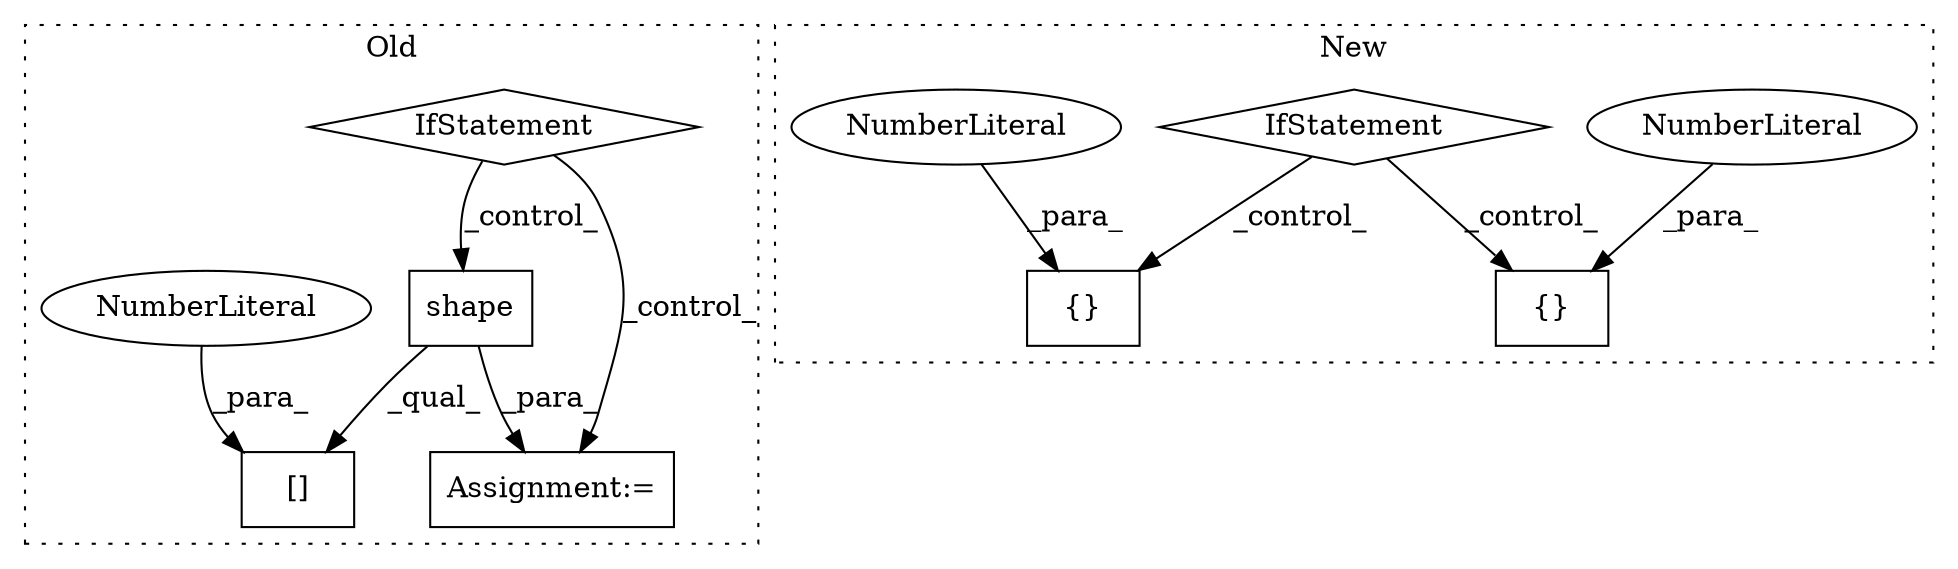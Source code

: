digraph G {
subgraph cluster0 {
1 [label="shape" a="32" s="1211,1218" l="6,1" shape="box"];
3 [label="[]" a="2" s="1200,1221" l="20,1" shape="box"];
4 [label="NumberLiteral" a="34" s="1220" l="1" shape="ellipse"];
5 [label="Assignment:=" a="7" s="1189" l="1" shape="box"];
7 [label="IfStatement" a="25" s="1076,1090" l="4,2" shape="diamond"];
label = "Old";
style="dotted";
}
subgraph cluster1 {
2 [label="{}" a="4" s="1435,1446" l="1,1" shape="box"];
6 [label="IfStatement" a="25" s="1151,1170" l="4,2" shape="diamond"];
8 [label="{}" a="4" s="1332,1340" l="1,1" shape="box"];
9 [label="NumberLiteral" a="34" s="1337" l="1" shape="ellipse"];
10 [label="NumberLiteral" a="34" s="1443" l="1" shape="ellipse"];
label = "New";
style="dotted";
}
1 -> 3 [label="_qual_"];
1 -> 5 [label="_para_"];
4 -> 3 [label="_para_"];
6 -> 8 [label="_control_"];
6 -> 2 [label="_control_"];
7 -> 1 [label="_control_"];
7 -> 5 [label="_control_"];
9 -> 8 [label="_para_"];
10 -> 2 [label="_para_"];
}